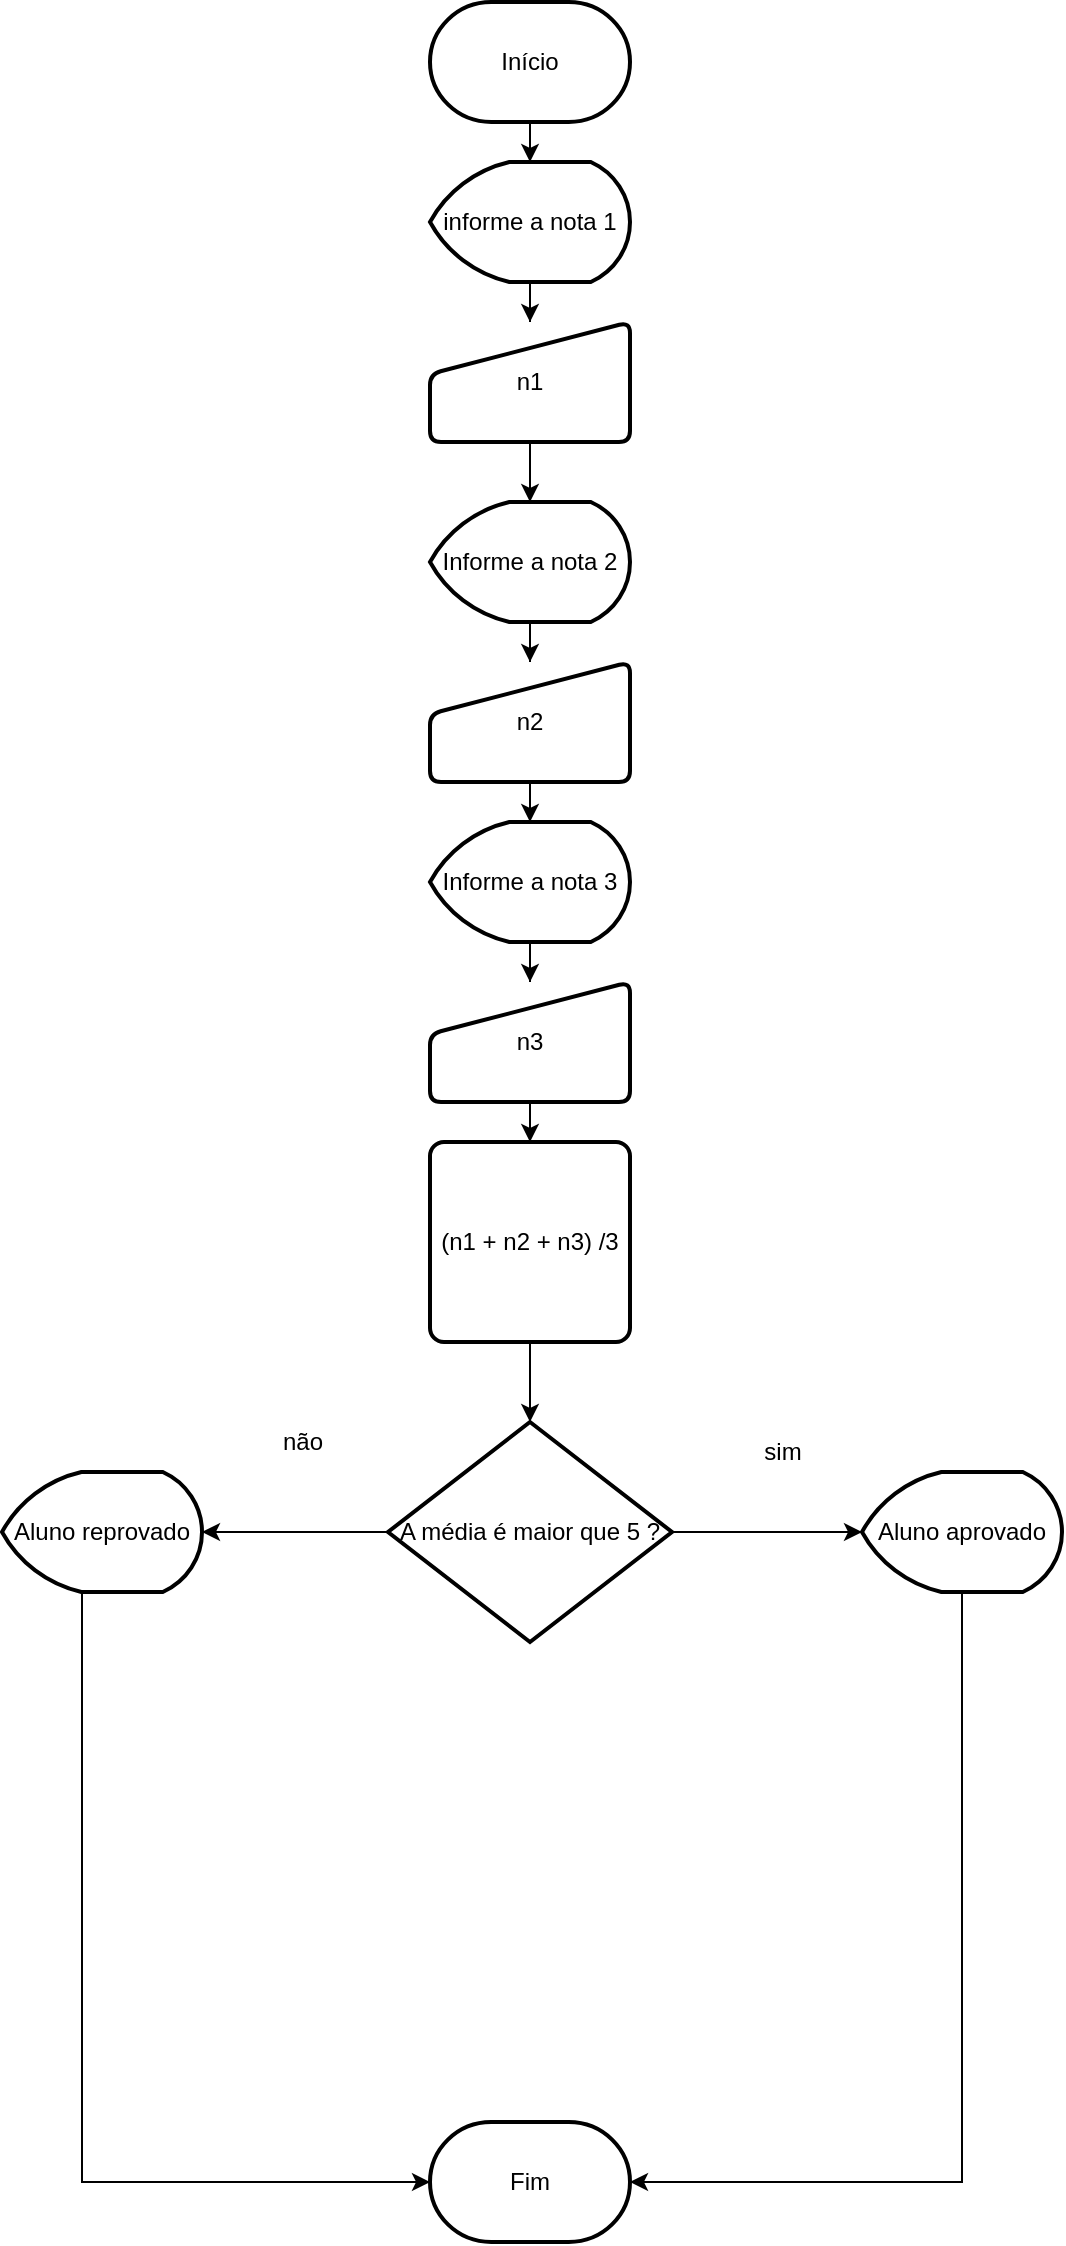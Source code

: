 <mxfile version="21.1.1" type="device">
  <diagram name="Página-1" id="8cwOfTqbjakKlKXhV1Qx">
    <mxGraphModel dx="1050" dy="581" grid="1" gridSize="10" guides="1" tooltips="1" connect="1" arrows="1" fold="1" page="1" pageScale="1" pageWidth="827" pageHeight="1169" math="0" shadow="0">
      <root>
        <mxCell id="0" />
        <mxCell id="1" parent="0" />
        <mxCell id="HDn32O2zMlAShSsE0nVU-3" style="edgeStyle=orthogonalEdgeStyle;rounded=0;orthogonalLoop=1;jettySize=auto;html=1;entryX=0.5;entryY=0;entryDx=0;entryDy=0;entryPerimeter=0;" parent="1" source="HDn32O2zMlAShSsE0nVU-1" target="HDn32O2zMlAShSsE0nVU-2" edge="1">
          <mxGeometry relative="1" as="geometry" />
        </mxCell>
        <mxCell id="HDn32O2zMlAShSsE0nVU-1" value="Início" style="strokeWidth=2;html=1;shape=mxgraph.flowchart.terminator;whiteSpace=wrap;" parent="1" vertex="1">
          <mxGeometry x="364" y="10" width="100" height="60" as="geometry" />
        </mxCell>
        <mxCell id="HDn32O2zMlAShSsE0nVU-12" style="edgeStyle=orthogonalEdgeStyle;rounded=0;orthogonalLoop=1;jettySize=auto;html=1;" parent="1" source="HDn32O2zMlAShSsE0nVU-2" target="HDn32O2zMlAShSsE0nVU-9" edge="1">
          <mxGeometry relative="1" as="geometry" />
        </mxCell>
        <mxCell id="HDn32O2zMlAShSsE0nVU-2" value="informe a nota 1" style="strokeWidth=2;html=1;shape=mxgraph.flowchart.display;whiteSpace=wrap;" parent="1" vertex="1">
          <mxGeometry x="364" y="90" width="100" height="60" as="geometry" />
        </mxCell>
        <mxCell id="hug6_IHefqoS9COVQc9g-7" style="edgeStyle=orthogonalEdgeStyle;rounded=0;orthogonalLoop=1;jettySize=auto;html=1;" edge="1" parent="1" source="HDn32O2zMlAShSsE0nVU-8" target="HDn32O2zMlAShSsE0nVU-14">
          <mxGeometry relative="1" as="geometry" />
        </mxCell>
        <mxCell id="HDn32O2zMlAShSsE0nVU-8" value="n3" style="html=1;strokeWidth=2;shape=manualInput;whiteSpace=wrap;rounded=1;size=26;arcSize=11;" parent="1" vertex="1">
          <mxGeometry x="364" y="500" width="100" height="60" as="geometry" />
        </mxCell>
        <mxCell id="hug6_IHefqoS9COVQc9g-3" style="edgeStyle=orthogonalEdgeStyle;rounded=0;orthogonalLoop=1;jettySize=auto;html=1;" edge="1" parent="1" source="HDn32O2zMlAShSsE0nVU-9" target="hug6_IHefqoS9COVQc9g-1">
          <mxGeometry relative="1" as="geometry" />
        </mxCell>
        <mxCell id="HDn32O2zMlAShSsE0nVU-9" value="n1" style="html=1;strokeWidth=2;shape=manualInput;whiteSpace=wrap;rounded=1;size=26;arcSize=11;" parent="1" vertex="1">
          <mxGeometry x="364" y="170" width="100" height="60" as="geometry" />
        </mxCell>
        <mxCell id="hug6_IHefqoS9COVQc9g-4" style="edgeStyle=orthogonalEdgeStyle;rounded=0;orthogonalLoop=1;jettySize=auto;html=1;" edge="1" parent="1" source="HDn32O2zMlAShSsE0nVU-10" target="hug6_IHefqoS9COVQc9g-2">
          <mxGeometry relative="1" as="geometry" />
        </mxCell>
        <mxCell id="HDn32O2zMlAShSsE0nVU-10" value="n2" style="html=1;strokeWidth=2;shape=manualInput;whiteSpace=wrap;rounded=1;size=26;arcSize=11;" parent="1" vertex="1">
          <mxGeometry x="364" y="340" width="100" height="60" as="geometry" />
        </mxCell>
        <mxCell id="hug6_IHefqoS9COVQc9g-8" style="edgeStyle=orthogonalEdgeStyle;rounded=0;orthogonalLoop=1;jettySize=auto;html=1;" edge="1" parent="1" source="HDn32O2zMlAShSsE0nVU-14" target="HDn32O2zMlAShSsE0nVU-25">
          <mxGeometry relative="1" as="geometry" />
        </mxCell>
        <mxCell id="HDn32O2zMlAShSsE0nVU-14" value="(n1 + n2 + n3) /3" style="rounded=1;whiteSpace=wrap;html=1;absoluteArcSize=1;arcSize=14;strokeWidth=2;" parent="1" vertex="1">
          <mxGeometry x="364" y="580" width="100" height="100" as="geometry" />
        </mxCell>
        <mxCell id="hug6_IHefqoS9COVQc9g-9" style="edgeStyle=orthogonalEdgeStyle;rounded=0;orthogonalLoop=1;jettySize=auto;html=1;" edge="1" parent="1" source="HDn32O2zMlAShSsE0nVU-25" target="HDn32O2zMlAShSsE0nVU-39">
          <mxGeometry relative="1" as="geometry" />
        </mxCell>
        <mxCell id="hug6_IHefqoS9COVQc9g-10" style="edgeStyle=orthogonalEdgeStyle;rounded=0;orthogonalLoop=1;jettySize=auto;html=1;" edge="1" parent="1" source="HDn32O2zMlAShSsE0nVU-25" target="HDn32O2zMlAShSsE0nVU-38">
          <mxGeometry relative="1" as="geometry" />
        </mxCell>
        <mxCell id="HDn32O2zMlAShSsE0nVU-25" value="A média é maior que 5 ?" style="strokeWidth=2;html=1;shape=mxgraph.flowchart.decision;whiteSpace=wrap;" parent="1" vertex="1">
          <mxGeometry x="343" y="720" width="142" height="110" as="geometry" />
        </mxCell>
        <mxCell id="HDn32O2zMlAShSsE0nVU-36" style="edgeStyle=orthogonalEdgeStyle;rounded=0;orthogonalLoop=1;jettySize=auto;html=1;entryX=1;entryY=0.5;entryDx=0;entryDy=0;entryPerimeter=0;exitX=0.5;exitY=1;exitDx=0;exitDy=0;exitPerimeter=0;" parent="1" source="HDn32O2zMlAShSsE0nVU-38" target="HDn32O2zMlAShSsE0nVU-35" edge="1">
          <mxGeometry relative="1" as="geometry">
            <mxPoint x="630" y="970" as="sourcePoint" />
            <Array as="points">
              <mxPoint x="630" y="1100" />
            </Array>
          </mxGeometry>
        </mxCell>
        <mxCell id="HDn32O2zMlAShSsE0nVU-29" value="sim" style="text;html=1;align=center;verticalAlign=middle;resizable=0;points=[];autosize=1;strokeColor=none;fillColor=none;" parent="1" vertex="1">
          <mxGeometry x="520" y="720" width="40" height="30" as="geometry" />
        </mxCell>
        <mxCell id="HDn32O2zMlAShSsE0nVU-37" style="edgeStyle=orthogonalEdgeStyle;rounded=0;orthogonalLoop=1;jettySize=auto;html=1;entryX=0;entryY=0.5;entryDx=0;entryDy=0;entryPerimeter=0;exitX=0.5;exitY=1;exitDx=0;exitDy=0;exitPerimeter=0;" parent="1" source="HDn32O2zMlAShSsE0nVU-39" target="HDn32O2zMlAShSsE0nVU-35" edge="1">
          <mxGeometry relative="1" as="geometry">
            <mxPoint x="190" y="970" as="sourcePoint" />
            <Array as="points">
              <mxPoint x="190" y="1100" />
            </Array>
          </mxGeometry>
        </mxCell>
        <mxCell id="HDn32O2zMlAShSsE0nVU-32" value="não" style="text;html=1;align=center;verticalAlign=middle;resizable=0;points=[];autosize=1;strokeColor=none;fillColor=none;" parent="1" vertex="1">
          <mxGeometry x="280" y="715" width="40" height="30" as="geometry" />
        </mxCell>
        <mxCell id="HDn32O2zMlAShSsE0nVU-35" value="Fim" style="strokeWidth=2;html=1;shape=mxgraph.flowchart.terminator;whiteSpace=wrap;" parent="1" vertex="1">
          <mxGeometry x="364" y="1070" width="100" height="60" as="geometry" />
        </mxCell>
        <mxCell id="HDn32O2zMlAShSsE0nVU-38" value="Aluno aprovado" style="strokeWidth=2;html=1;shape=mxgraph.flowchart.display;whiteSpace=wrap;" parent="1" vertex="1">
          <mxGeometry x="580" y="745" width="100" height="60" as="geometry" />
        </mxCell>
        <mxCell id="HDn32O2zMlAShSsE0nVU-39" value="Aluno reprovado" style="strokeWidth=2;html=1;shape=mxgraph.flowchart.display;whiteSpace=wrap;" parent="1" vertex="1">
          <mxGeometry x="150" y="745" width="100" height="60" as="geometry" />
        </mxCell>
        <mxCell id="hug6_IHefqoS9COVQc9g-5" style="edgeStyle=orthogonalEdgeStyle;rounded=0;orthogonalLoop=1;jettySize=auto;html=1;" edge="1" parent="1" source="hug6_IHefqoS9COVQc9g-1" target="HDn32O2zMlAShSsE0nVU-10">
          <mxGeometry relative="1" as="geometry" />
        </mxCell>
        <mxCell id="hug6_IHefqoS9COVQc9g-1" value="Informe a nota 2" style="strokeWidth=2;html=1;shape=mxgraph.flowchart.display;whiteSpace=wrap;" vertex="1" parent="1">
          <mxGeometry x="364" y="260" width="100" height="60" as="geometry" />
        </mxCell>
        <mxCell id="hug6_IHefqoS9COVQc9g-6" style="edgeStyle=orthogonalEdgeStyle;rounded=0;orthogonalLoop=1;jettySize=auto;html=1;" edge="1" parent="1" source="hug6_IHefqoS9COVQc9g-2" target="HDn32O2zMlAShSsE0nVU-8">
          <mxGeometry relative="1" as="geometry" />
        </mxCell>
        <mxCell id="hug6_IHefqoS9COVQc9g-2" value="Informe a nota 3" style="strokeWidth=2;html=1;shape=mxgraph.flowchart.display;whiteSpace=wrap;" vertex="1" parent="1">
          <mxGeometry x="364" y="420" width="100" height="60" as="geometry" />
        </mxCell>
      </root>
    </mxGraphModel>
  </diagram>
</mxfile>
